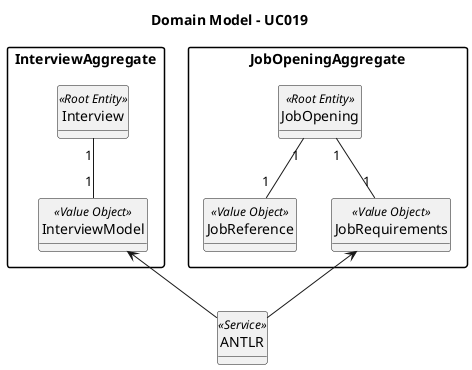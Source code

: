 @startuml
skinparam monochrome false
skinparam packageStyle rectangle
skinparam shadowing false

skinparam classAttributeIconSize 0

left to right direction
top to bottom direction

hide circle
hide methods

title Domain Model - UC019

package InterviewAggregate {
    class Interview <<Root Entity>>
    class InterviewModel <<Value Object>>
}

package JobOpeningAggregate {
    class JobOpening <<Root Entity>>
    class JobReference <<Value Object>>
    class JobRequirements <<Value Object>>
}

class ANTLR <<Service>> {
}

Interview "1" -- "1" InterviewModel

JobOpening "1" -- "1" JobReference
JobOpening "1" -- "1" JobRequirements

JobRequirements <-- ANTLR

InterviewModel <-- ANTLR

@enduml